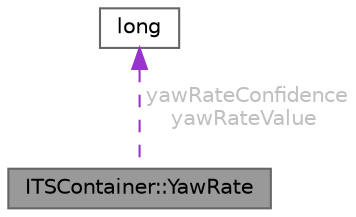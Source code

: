digraph "ITSContainer::YawRate"
{
 // INTERACTIVE_SVG=YES
 // LATEX_PDF_SIZE
  bgcolor="transparent";
  edge [fontname=Helvetica,fontsize=10,labelfontname=Helvetica,labelfontsize=10];
  node [fontname=Helvetica,fontsize=10,shape=box,height=0.2,width=0.4];
  Node1 [id="Node000001",label="ITSContainer::YawRate",height=0.2,width=0.4,color="gray40", fillcolor="grey60", style="filled", fontcolor="black",tooltip=" "];
  Node2 -> Node1 [id="edge1_Node000001_Node000002",dir="back",color="darkorchid3",style="dashed",tooltip=" ",label=" yawRateConfidence\nyawRateValue",fontcolor="grey" ];
  Node2 [id="Node000002",label="long",height=0.2,width=0.4,color="gray40", fillcolor="white", style="filled",tooltip=" "];
}

